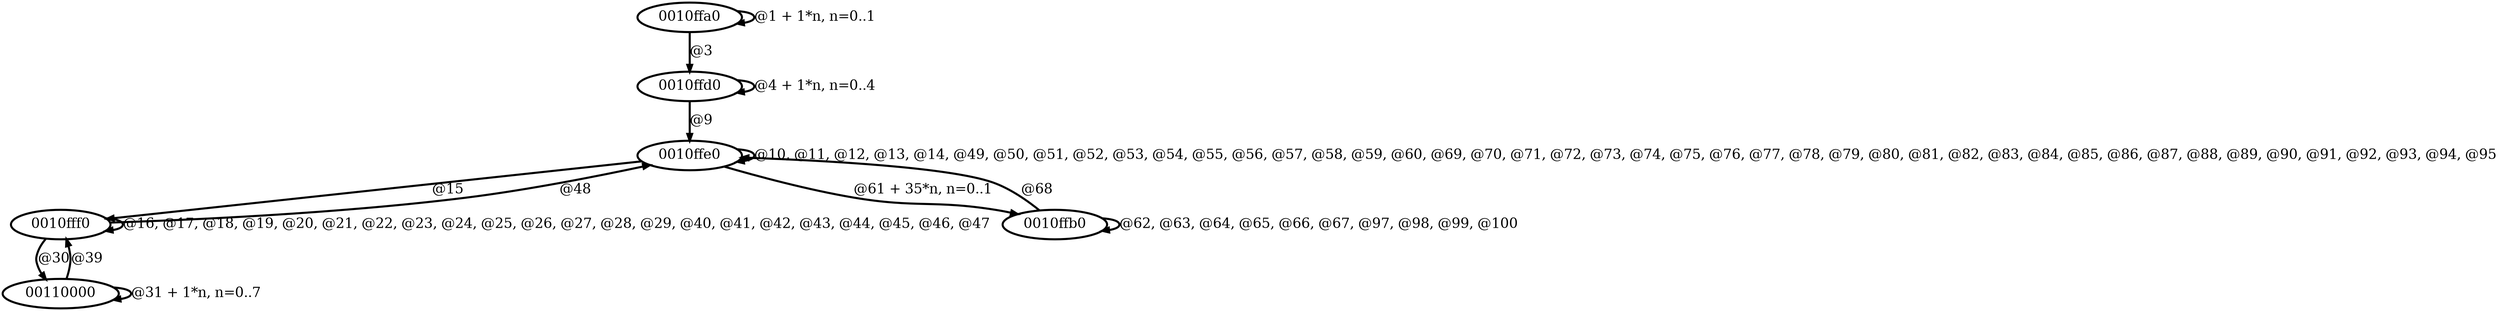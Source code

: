 digraph G {
        node [style=rounded, penwidth=3, fontsize=20, shape=oval];
        "0010ffa0" -> "0010ffa0" [label="@1 + 1*n, n=0..1", color=black,arrowsize=1,style=bold,penwidth=3,fontsize=20];
"0010ffa0" -> "0010ffd0" [label="@3", color=black,arrowsize=1,style=bold,penwidth=3,fontsize=20];
"0010ffd0" -> "0010ffd0" [label="@4 + 1*n, n=0..4", color=black,arrowsize=1,style=bold,penwidth=3,fontsize=20];
"0010ffd0" -> "0010ffe0" [label="@9", color=black,arrowsize=1,style=bold,penwidth=3,fontsize=20];
"0010ffe0" -> "0010ffe0" [label="@10, @11, @12, @13, @14, @49, @50, @51, @52, @53, @54, @55, @56, @57, @58, @59, @60, @69, @70, @71, @72, @73, @74, @75, @76, @77, @78, @79, @80, @81, @82, @83, @84, @85, @86, @87, @88, @89, @90, @91, @92, @93, @94, @95", color=black,arrowsize=1,style=bold,penwidth=3,fontsize=20];
"0010ffe0" -> "0010fff0" [label="@15", color=black,arrowsize=1,style=bold,penwidth=3,fontsize=20];
"0010fff0" -> "0010fff0" [label="@16, @17, @18, @19, @20, @21, @22, @23, @24, @25, @26, @27, @28, @29, @40, @41, @42, @43, @44, @45, @46, @47", color=black,arrowsize=1,style=bold,penwidth=3,fontsize=20];
"0010fff0" -> "00110000" [label="@30", color=black,arrowsize=1,style=bold,penwidth=3,fontsize=20];
"00110000" -> "00110000" [label="@31 + 1*n, n=0..7", color=black,arrowsize=1,style=bold,penwidth=3,fontsize=20];
"00110000" -> "0010fff0" [label="@39", color=black,arrowsize=1,style=bold,penwidth=3,fontsize=20];
"0010fff0" -> "0010ffe0" [label="@48", color=black,arrowsize=1,style=bold,penwidth=3,fontsize=20];
"0010ffe0" -> "0010ffb0" [label="@61 + 35*n, n=0..1", color=black,arrowsize=1,style=bold,penwidth=3,fontsize=20];
"0010ffb0" -> "0010ffb0" [label="@62, @63, @64, @65, @66, @67, @97, @98, @99, @100", color=black,arrowsize=1,style=bold,penwidth=3,fontsize=20];
"0010ffb0" -> "0010ffe0" [label="@68", color=black,arrowsize=1,style=bold,penwidth=3,fontsize=20];
}
